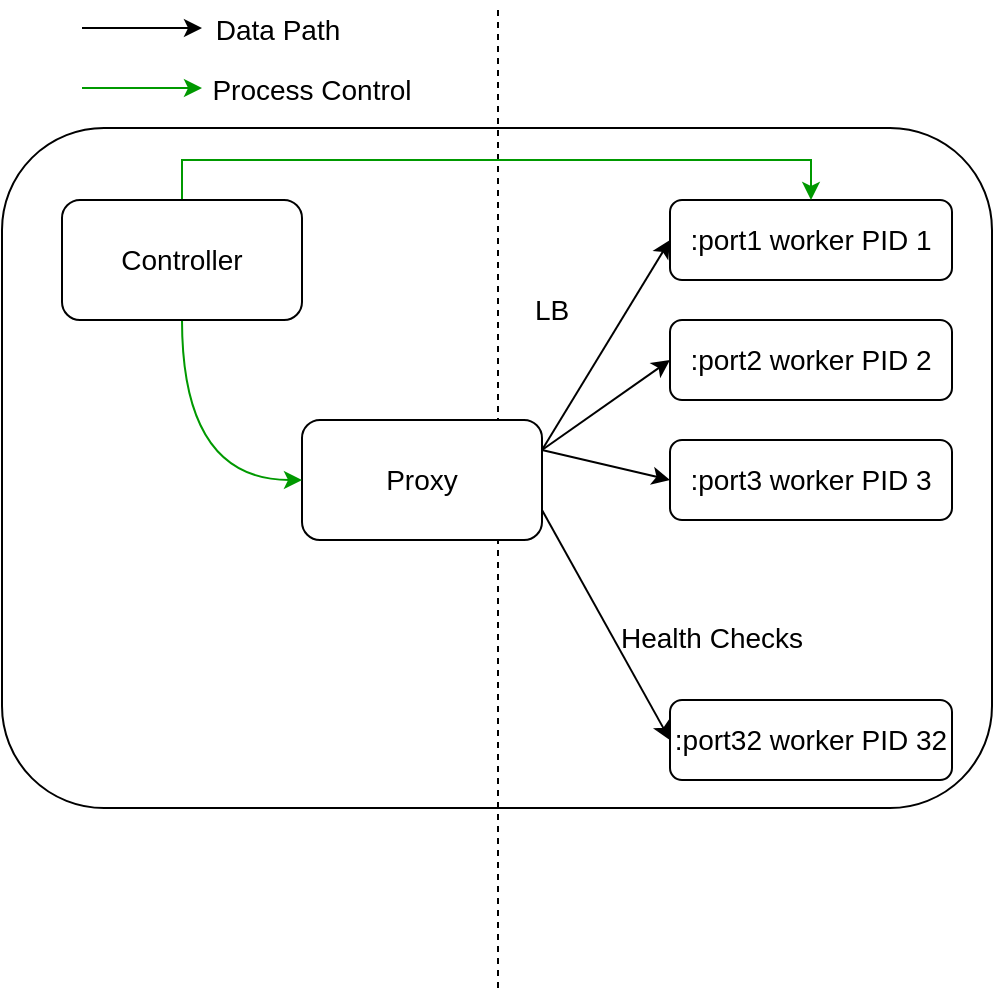<mxfile version="20.0.1" type="device"><diagram id="niNMBeWG_Slro7Vj7qYO" name="Page-1"><mxGraphModel dx="946" dy="614" grid="1" gridSize="10" guides="1" tooltips="1" connect="1" arrows="1" fold="1" page="1" pageScale="1" pageWidth="850" pageHeight="1100" math="0" shadow="0"><root><mxCell id="0"/><mxCell id="1" parent="0"/><mxCell id="eeNsGDdeLF9DZTRxqoz9-1" value="" style="rounded=1;whiteSpace=wrap;html=1;" vertex="1" parent="1"><mxGeometry x="170" y="160" width="495" height="340" as="geometry"/></mxCell><mxCell id="eeNsGDdeLF9DZTRxqoz9-3" value="&lt;font style=&quot;font-size: 14px;&quot;&gt;:port1 worker PID 1&lt;/font&gt;" style="rounded=1;whiteSpace=wrap;html=1;align=center;" vertex="1" parent="1"><mxGeometry x="504" y="196" width="141" height="40" as="geometry"/></mxCell><mxCell id="eeNsGDdeLF9DZTRxqoz9-2" value="" style="endArrow=none;dashed=1;html=1;rounded=0;" edge="1" parent="1"><mxGeometry width="50" height="50" relative="1" as="geometry"><mxPoint x="418" y="590" as="sourcePoint"/><mxPoint x="418" y="100" as="targetPoint"/></mxGeometry></mxCell><mxCell id="eeNsGDdeLF9DZTRxqoz9-4" value="&lt;font style=&quot;font-size: 14px;&quot;&gt;:port2 worker PID 2&lt;/font&gt;" style="rounded=1;whiteSpace=wrap;html=1;align=center;" vertex="1" parent="1"><mxGeometry x="504" y="256" width="141" height="40" as="geometry"/></mxCell><mxCell id="eeNsGDdeLF9DZTRxqoz9-5" value="&lt;font style=&quot;font-size: 14px;&quot;&gt;:port3 worker PID 3&lt;/font&gt;" style="rounded=1;whiteSpace=wrap;html=1;align=center;" vertex="1" parent="1"><mxGeometry x="504" y="316" width="141" height="40" as="geometry"/></mxCell><mxCell id="eeNsGDdeLF9DZTRxqoz9-6" value="&lt;font style=&quot;font-size: 14px;&quot;&gt;:port32 worker PID 32&lt;/font&gt;" style="rounded=1;whiteSpace=wrap;html=1;align=center;" vertex="1" parent="1"><mxGeometry x="504" y="446" width="141" height="40" as="geometry"/></mxCell><mxCell id="eeNsGDdeLF9DZTRxqoz9-11" style="rounded=0;orthogonalLoop=1;jettySize=auto;html=1;entryX=0;entryY=0.5;entryDx=0;entryDy=0;fontSize=14;exitX=1;exitY=0.25;exitDx=0;exitDy=0;" edge="1" parent="1" source="eeNsGDdeLF9DZTRxqoz9-7" target="eeNsGDdeLF9DZTRxqoz9-3"><mxGeometry relative="1" as="geometry"/></mxCell><mxCell id="eeNsGDdeLF9DZTRxqoz9-12" style="edgeStyle=none;rounded=0;orthogonalLoop=1;jettySize=auto;html=1;entryX=0;entryY=0.5;entryDx=0;entryDy=0;fontSize=14;exitX=1;exitY=0.25;exitDx=0;exitDy=0;" edge="1" parent="1" source="eeNsGDdeLF9DZTRxqoz9-7" target="eeNsGDdeLF9DZTRxqoz9-4"><mxGeometry relative="1" as="geometry"/></mxCell><mxCell id="eeNsGDdeLF9DZTRxqoz9-13" style="edgeStyle=none;rounded=0;orthogonalLoop=1;jettySize=auto;html=1;entryX=0;entryY=0.5;entryDx=0;entryDy=0;fontSize=14;exitX=1;exitY=0.25;exitDx=0;exitDy=0;" edge="1" parent="1" source="eeNsGDdeLF9DZTRxqoz9-7" target="eeNsGDdeLF9DZTRxqoz9-5"><mxGeometry relative="1" as="geometry"/></mxCell><mxCell id="eeNsGDdeLF9DZTRxqoz9-14" style="edgeStyle=none;rounded=0;orthogonalLoop=1;jettySize=auto;html=1;entryX=0;entryY=0.5;entryDx=0;entryDy=0;fontSize=14;exitX=1;exitY=0.75;exitDx=0;exitDy=0;" edge="1" parent="1" source="eeNsGDdeLF9DZTRxqoz9-7" target="eeNsGDdeLF9DZTRxqoz9-6"><mxGeometry relative="1" as="geometry"/></mxCell><mxCell id="eeNsGDdeLF9DZTRxqoz9-7" value="&lt;font style=&quot;font-size: 14px;&quot;&gt;Proxy&lt;/font&gt;" style="rounded=1;whiteSpace=wrap;html=1;" vertex="1" parent="1"><mxGeometry x="320" y="306" width="120" height="60" as="geometry"/></mxCell><mxCell id="eeNsGDdeLF9DZTRxqoz9-17" style="edgeStyle=orthogonalEdgeStyle;rounded=0;orthogonalLoop=1;jettySize=auto;html=1;entryX=0;entryY=0.5;entryDx=0;entryDy=0;fontSize=14;curved=1;strokeColor=#009900;" edge="1" parent="1" source="eeNsGDdeLF9DZTRxqoz9-9" target="eeNsGDdeLF9DZTRxqoz9-7"><mxGeometry relative="1" as="geometry"/></mxCell><mxCell id="eeNsGDdeLF9DZTRxqoz9-18" style="edgeStyle=orthogonalEdgeStyle;rounded=0;orthogonalLoop=1;jettySize=auto;html=1;exitX=0.5;exitY=0;exitDx=0;exitDy=0;entryX=0.5;entryY=0;entryDx=0;entryDy=0;fontSize=14;strokeColor=#009900;" edge="1" parent="1" source="eeNsGDdeLF9DZTRxqoz9-9" target="eeNsGDdeLF9DZTRxqoz9-3"><mxGeometry relative="1" as="geometry"/></mxCell><mxCell id="eeNsGDdeLF9DZTRxqoz9-9" value="&lt;font style=&quot;font-size: 14px;&quot;&gt;Controller&lt;/font&gt;" style="rounded=1;whiteSpace=wrap;html=1;" vertex="1" parent="1"><mxGeometry x="200" y="196" width="120" height="60" as="geometry"/></mxCell><mxCell id="eeNsGDdeLF9DZTRxqoz9-15" value="LB" style="text;html=1;strokeColor=none;fillColor=none;align=center;verticalAlign=middle;whiteSpace=wrap;rounded=0;fontSize=14;" vertex="1" parent="1"><mxGeometry x="415" y="236" width="60" height="30" as="geometry"/></mxCell><mxCell id="eeNsGDdeLF9DZTRxqoz9-16" value="Health Checks" style="text;html=1;strokeColor=none;fillColor=none;align=center;verticalAlign=middle;whiteSpace=wrap;rounded=0;fontSize=14;" vertex="1" parent="1"><mxGeometry x="475" y="400" width="100" height="30" as="geometry"/></mxCell><mxCell id="eeNsGDdeLF9DZTRxqoz9-19" value="" style="endArrow=classic;html=1;rounded=0;fontSize=14;strokeColor=#000000;" edge="1" parent="1"><mxGeometry width="50" height="50" relative="1" as="geometry"><mxPoint x="210" y="110" as="sourcePoint"/><mxPoint x="270" y="110" as="targetPoint"/></mxGeometry></mxCell><mxCell id="eeNsGDdeLF9DZTRxqoz9-20" value="" style="endArrow=classic;html=1;rounded=0;fontSize=14;strokeColor=#009900;" edge="1" parent="1"><mxGeometry width="50" height="50" relative="1" as="geometry"><mxPoint x="210" y="140" as="sourcePoint"/><mxPoint x="270" y="140" as="targetPoint"/></mxGeometry></mxCell><mxCell id="eeNsGDdeLF9DZTRxqoz9-21" value="Data Path" style="text;html=1;strokeColor=none;fillColor=none;align=center;verticalAlign=middle;whiteSpace=wrap;rounded=0;fontSize=14;" vertex="1" parent="1"><mxGeometry x="253" y="96" width="110" height="30" as="geometry"/></mxCell><mxCell id="eeNsGDdeLF9DZTRxqoz9-22" value="Process Control" style="text;html=1;strokeColor=none;fillColor=none;align=center;verticalAlign=middle;whiteSpace=wrap;rounded=0;fontSize=14;" vertex="1" parent="1"><mxGeometry x="270" y="126" width="110" height="30" as="geometry"/></mxCell></root></mxGraphModel></diagram></mxfile>